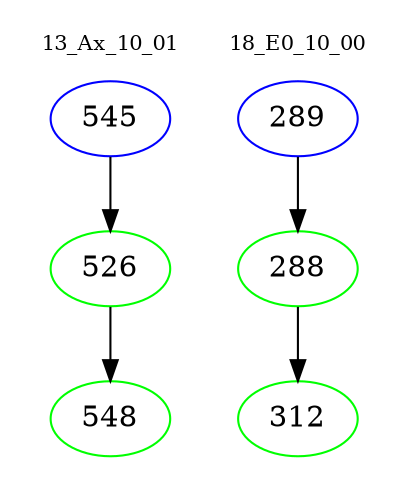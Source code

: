 digraph{
subgraph cluster_0 {
color = white
label = "13_Ax_10_01";
fontsize=10;
T0_545 [label="545", color="blue"]
T0_545 -> T0_526 [color="black"]
T0_526 [label="526", color="green"]
T0_526 -> T0_548 [color="black"]
T0_548 [label="548", color="green"]
}
subgraph cluster_1 {
color = white
label = "18_E0_10_00";
fontsize=10;
T1_289 [label="289", color="blue"]
T1_289 -> T1_288 [color="black"]
T1_288 [label="288", color="green"]
T1_288 -> T1_312 [color="black"]
T1_312 [label="312", color="green"]
}
}
